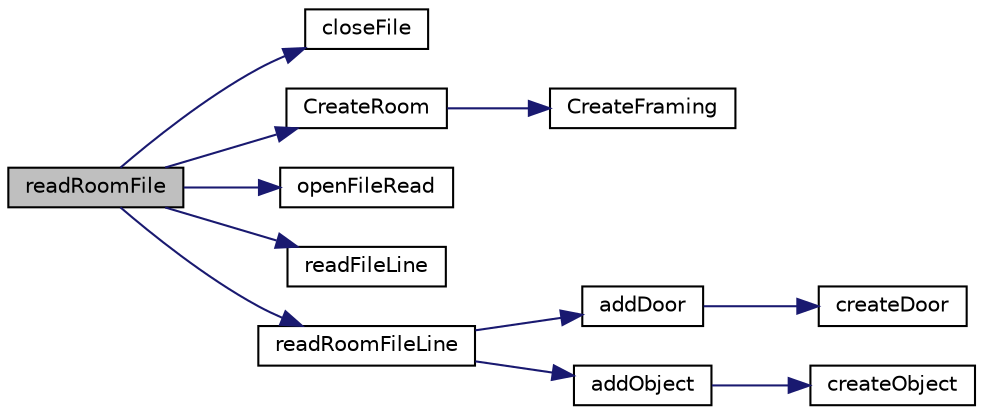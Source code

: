 digraph "readRoomFile"
{
 // LATEX_PDF_SIZE
  edge [fontname="Helvetica",fontsize="10",labelfontname="Helvetica",labelfontsize="10"];
  node [fontname="Helvetica",fontsize="10",shape=record];
  rankdir="LR";
  Node1 [label="readRoomFile",height=0.2,width=0.4,color="black", fillcolor="grey75", style="filled", fontcolor="black",tooltip=" "];
  Node1 -> Node2 [color="midnightblue",fontsize="10",style="solid",fontname="Helvetica"];
  Node2 [label="closeFile",height=0.2,width=0.4,color="black", fillcolor="white", style="filled",URL="$file_8c.html#a9e249321eafc2f7d0f64efb62c37fbde",tooltip=" "];
  Node1 -> Node3 [color="midnightblue",fontsize="10",style="solid",fontname="Helvetica"];
  Node3 [label="CreateRoom",height=0.2,width=0.4,color="black", fillcolor="white", style="filled",URL="$model_8h.html#a044926ef38df61040ba8317e38fad088",tooltip=" "];
  Node3 -> Node4 [color="midnightblue",fontsize="10",style="solid",fontname="Helvetica"];
  Node4 [label="CreateFraming",height=0.2,width=0.4,color="black", fillcolor="white", style="filled",URL="$object_8c.html#a55d823269646a39e8ec4d327dd94c93b",tooltip=" "];
  Node1 -> Node5 [color="midnightblue",fontsize="10",style="solid",fontname="Helvetica"];
  Node5 [label="openFileRead",height=0.2,width=0.4,color="black", fillcolor="white", style="filled",URL="$file_8c.html#a1f4d7c70c91bafa98a792b1b7dbc6053",tooltip=" "];
  Node1 -> Node6 [color="midnightblue",fontsize="10",style="solid",fontname="Helvetica"];
  Node6 [label="readFileLine",height=0.2,width=0.4,color="black", fillcolor="white", style="filled",URL="$file_8c.html#abbd186fbdc9db57aa8920ae5cde39131",tooltip=" "];
  Node1 -> Node7 [color="midnightblue",fontsize="10",style="solid",fontname="Helvetica"];
  Node7 [label="readRoomFileLine",height=0.2,width=0.4,color="black", fillcolor="white", style="filled",URL="$file_8c.html#ae850ff944f6c0b47c387996cfbed0d5f",tooltip=" "];
  Node7 -> Node8 [color="midnightblue",fontsize="10",style="solid",fontname="Helvetica"];
  Node8 [label="addDoor",height=0.2,width=0.4,color="black", fillcolor="white", style="filled",URL="$model_8h.html#acae1da18f310fc052424c98816ecccdf",tooltip=" "];
  Node8 -> Node9 [color="midnightblue",fontsize="10",style="solid",fontname="Helvetica"];
  Node9 [label="createDoor",height=0.2,width=0.4,color="black", fillcolor="white", style="filled",URL="$object_8c.html#ab555f762b9aa3da1c4a31065c33b7f0d",tooltip=" "];
  Node7 -> Node10 [color="midnightblue",fontsize="10",style="solid",fontname="Helvetica"];
  Node10 [label="addObject",height=0.2,width=0.4,color="black", fillcolor="white", style="filled",URL="$model_8h.html#ac908db17ea6d1ccf02dcdbe0c8c1815a",tooltip=" "];
  Node10 -> Node11 [color="midnightblue",fontsize="10",style="solid",fontname="Helvetica"];
  Node11 [label="createObject",height=0.2,width=0.4,color="black", fillcolor="white", style="filled",URL="$object_8c.html#a75e7c9e8a75515109dbfb7613c884dd4",tooltip=" "];
}
